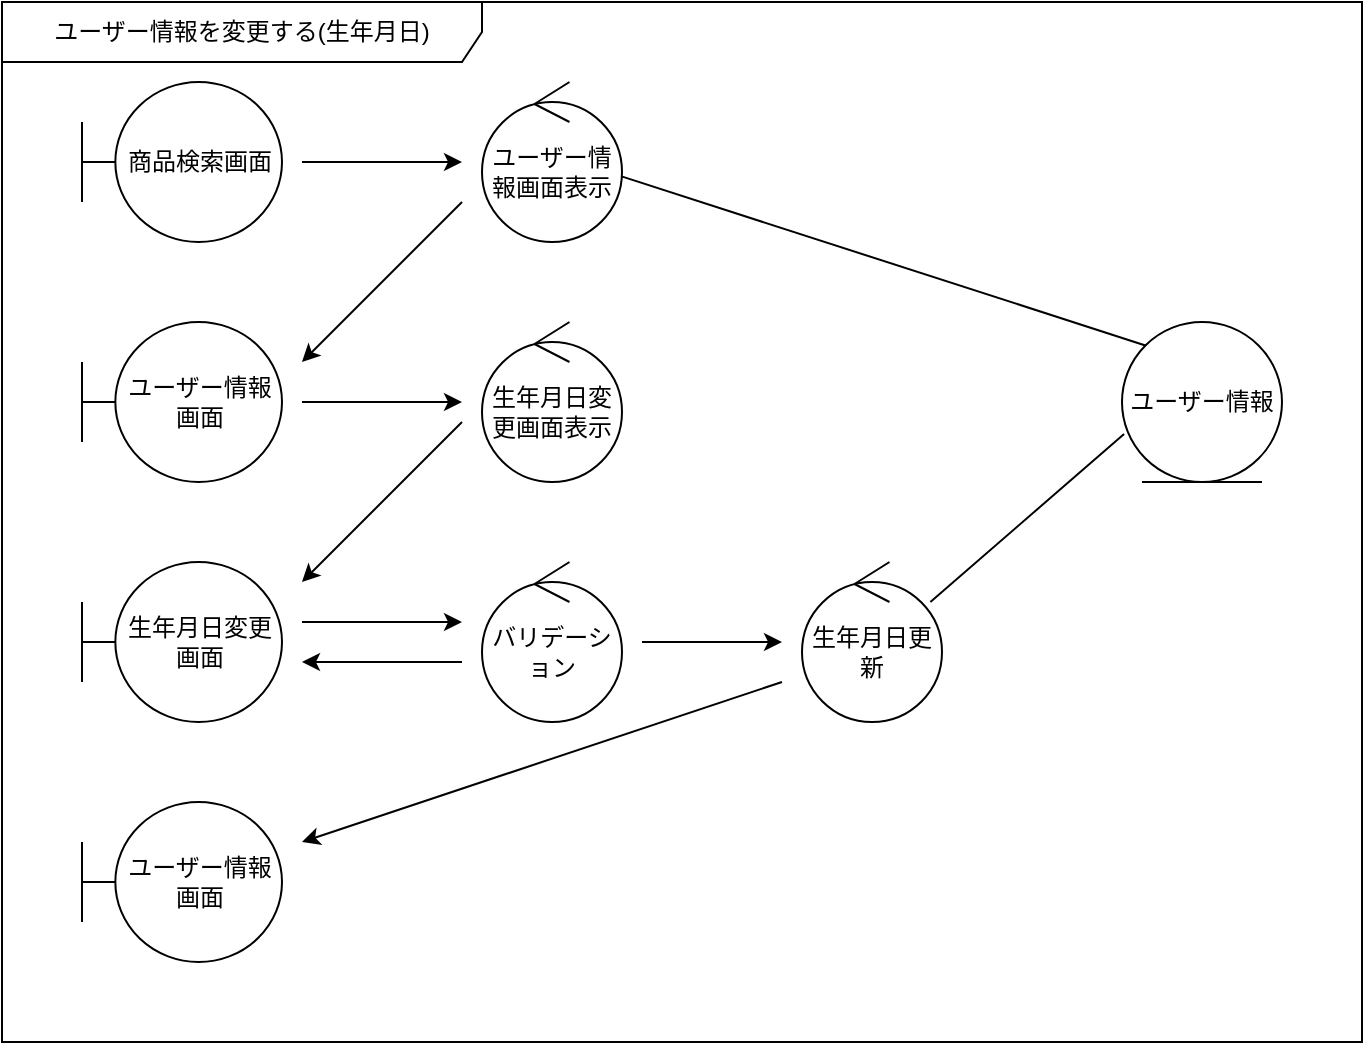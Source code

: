 <mxfile>
    <diagram id="ReYihkdfbtH0AXpMSPV9" name="ページ1">
        <mxGraphModel dx="847" dy="678" grid="1" gridSize="10" guides="1" tooltips="1" connect="1" arrows="1" fold="1" page="1" pageScale="1" pageWidth="1169" pageHeight="827" math="0" shadow="0">
            <root>
                <mxCell id="0"/>
                <mxCell id="1" parent="0"/>
                <mxCell id="21" value="ユーザー情報を変更する(生年月日)" style="shape=umlFrame;whiteSpace=wrap;html=1;width=240;height=30;" vertex="1" parent="1">
                    <mxGeometry x="40" y="40" width="680" height="520" as="geometry"/>
                </mxCell>
                <mxCell id="2" value="商品検索画面" style="shape=umlBoundary;whiteSpace=wrap;html=1;" vertex="1" parent="1">
                    <mxGeometry x="80" y="80" width="100" height="80" as="geometry"/>
                </mxCell>
                <mxCell id="3" value="ユーザー情報画面表示" style="ellipse;shape=umlControl;whiteSpace=wrap;html=1;" vertex="1" parent="1">
                    <mxGeometry x="280" y="80" width="70" height="80" as="geometry"/>
                </mxCell>
                <mxCell id="4" value="ユーザー情報画面" style="shape=umlBoundary;whiteSpace=wrap;html=1;" vertex="1" parent="1">
                    <mxGeometry x="80" y="200" width="100" height="80" as="geometry"/>
                </mxCell>
                <mxCell id="5" value="ユーザー情報" style="ellipse;shape=umlEntity;whiteSpace=wrap;html=1;" vertex="1" parent="1">
                    <mxGeometry x="600" y="200" width="80" height="80" as="geometry"/>
                </mxCell>
                <mxCell id="6" value="生年月日変更画面表示" style="ellipse;shape=umlControl;whiteSpace=wrap;html=1;" vertex="1" parent="1">
                    <mxGeometry x="280" y="200" width="70" height="80" as="geometry"/>
                </mxCell>
                <mxCell id="7" value="生年月日変更画面" style="shape=umlBoundary;whiteSpace=wrap;html=1;" vertex="1" parent="1">
                    <mxGeometry x="80" y="320" width="100" height="80" as="geometry"/>
                </mxCell>
                <mxCell id="8" value="バリデーション" style="ellipse;shape=umlControl;whiteSpace=wrap;html=1;" vertex="1" parent="1">
                    <mxGeometry x="280" y="320" width="70" height="80" as="geometry"/>
                </mxCell>
                <mxCell id="9" value="生年月日更新" style="ellipse;shape=umlControl;whiteSpace=wrap;html=1;" vertex="1" parent="1">
                    <mxGeometry x="440" y="320" width="70" height="80" as="geometry"/>
                </mxCell>
                <mxCell id="10" value="ユーザー情報画面" style="shape=umlBoundary;whiteSpace=wrap;html=1;" vertex="1" parent="1">
                    <mxGeometry x="80" y="440" width="100" height="80" as="geometry"/>
                </mxCell>
                <mxCell id="11" value="" style="endArrow=none;html=1;entryX=0;entryY=0;entryDx=0;entryDy=0;exitX=0.997;exitY=0.59;exitDx=0;exitDy=0;exitPerimeter=0;" edge="1" parent="1" source="3" target="5">
                    <mxGeometry width="50" height="50" relative="1" as="geometry">
                        <mxPoint x="340" y="330" as="sourcePoint"/>
                        <mxPoint x="390" y="280" as="targetPoint"/>
                    </mxGeometry>
                </mxCell>
                <mxCell id="12" value="" style="endArrow=none;html=1;entryX=0.013;entryY=0.7;entryDx=0;entryDy=0;entryPerimeter=0;exitX=0.917;exitY=0.25;exitDx=0;exitDy=0;exitPerimeter=0;" edge="1" parent="1" source="9" target="5">
                    <mxGeometry width="50" height="50" relative="1" as="geometry">
                        <mxPoint x="340" y="330" as="sourcePoint"/>
                        <mxPoint x="390" y="280" as="targetPoint"/>
                    </mxGeometry>
                </mxCell>
                <mxCell id="13" value="" style="endArrow=classic;html=1;" edge="1" parent="1">
                    <mxGeometry width="50" height="50" relative="1" as="geometry">
                        <mxPoint x="190" y="120" as="sourcePoint"/>
                        <mxPoint x="270" y="120" as="targetPoint"/>
                    </mxGeometry>
                </mxCell>
                <mxCell id="14" value="" style="endArrow=classic;html=1;" edge="1" parent="1">
                    <mxGeometry width="50" height="50" relative="1" as="geometry">
                        <mxPoint x="270" y="140" as="sourcePoint"/>
                        <mxPoint x="190" y="220" as="targetPoint"/>
                    </mxGeometry>
                </mxCell>
                <mxCell id="15" value="" style="endArrow=classic;html=1;" edge="1" parent="1">
                    <mxGeometry width="50" height="50" relative="1" as="geometry">
                        <mxPoint x="190" y="240" as="sourcePoint"/>
                        <mxPoint x="270" y="240" as="targetPoint"/>
                    </mxGeometry>
                </mxCell>
                <mxCell id="16" value="" style="endArrow=classic;html=1;" edge="1" parent="1">
                    <mxGeometry width="50" height="50" relative="1" as="geometry">
                        <mxPoint x="270" y="250" as="sourcePoint"/>
                        <mxPoint x="190" y="330" as="targetPoint"/>
                    </mxGeometry>
                </mxCell>
                <mxCell id="17" value="" style="endArrow=classic;html=1;" edge="1" parent="1">
                    <mxGeometry width="50" height="50" relative="1" as="geometry">
                        <mxPoint x="190" y="350" as="sourcePoint"/>
                        <mxPoint x="270" y="350" as="targetPoint"/>
                    </mxGeometry>
                </mxCell>
                <mxCell id="18" value="" style="endArrow=classic;html=1;" edge="1" parent="1">
                    <mxGeometry width="50" height="50" relative="1" as="geometry">
                        <mxPoint x="270" y="370" as="sourcePoint"/>
                        <mxPoint x="190" y="370" as="targetPoint"/>
                    </mxGeometry>
                </mxCell>
                <mxCell id="19" value="" style="endArrow=classic;html=1;" edge="1" parent="1">
                    <mxGeometry width="50" height="50" relative="1" as="geometry">
                        <mxPoint x="360" y="360" as="sourcePoint"/>
                        <mxPoint x="430" y="360" as="targetPoint"/>
                    </mxGeometry>
                </mxCell>
                <mxCell id="20" value="" style="endArrow=classic;html=1;" edge="1" parent="1">
                    <mxGeometry width="50" height="50" relative="1" as="geometry">
                        <mxPoint x="430" y="380" as="sourcePoint"/>
                        <mxPoint x="190" y="460" as="targetPoint"/>
                    </mxGeometry>
                </mxCell>
            </root>
        </mxGraphModel>
    </diagram>
</mxfile>